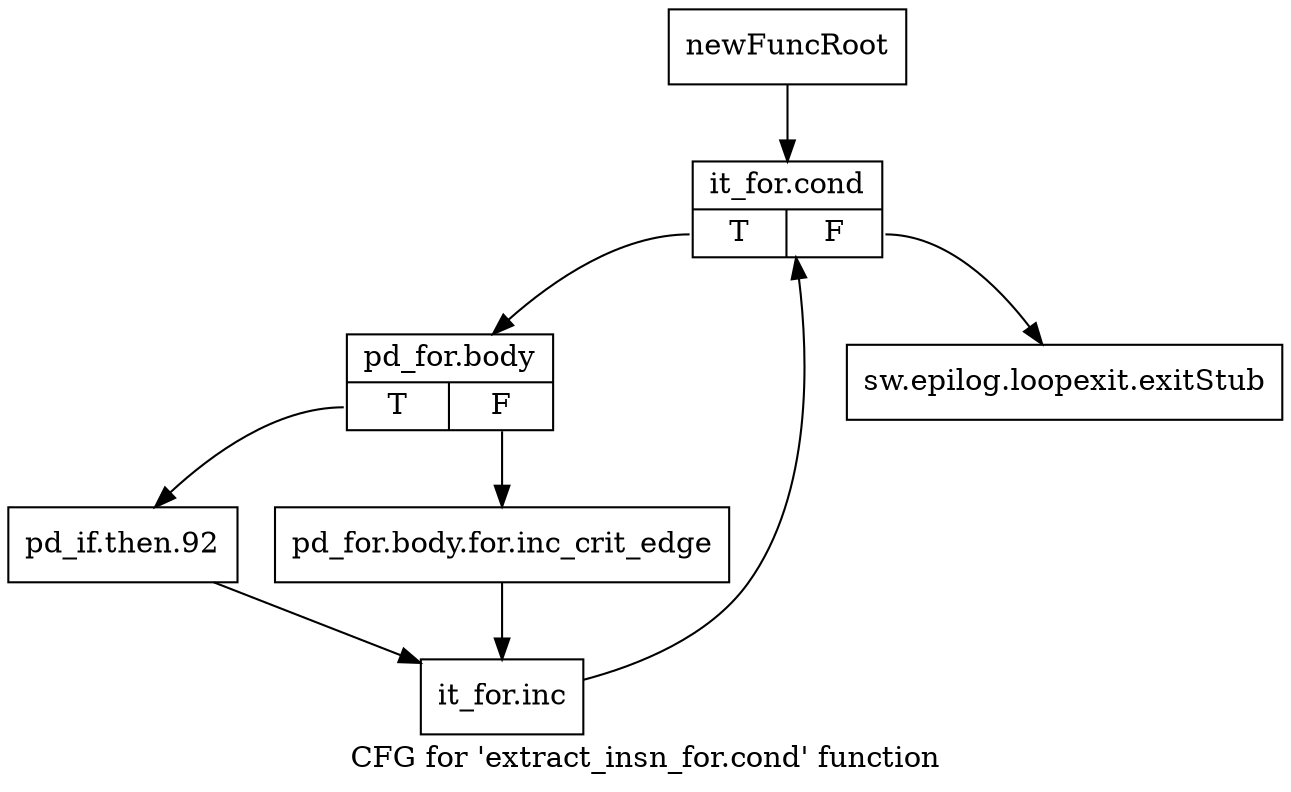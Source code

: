 digraph "CFG for 'extract_insn_for.cond' function" {
	label="CFG for 'extract_insn_for.cond' function";

	Node0xb8295a0 [shape=record,label="{newFuncRoot}"];
	Node0xb8295a0 -> Node0xb829640;
	Node0xb8295f0 [shape=record,label="{sw.epilog.loopexit.exitStub}"];
	Node0xb829640 [shape=record,label="{it_for.cond|{<s0>T|<s1>F}}"];
	Node0xb829640:s0 -> Node0xb829ae0;
	Node0xb829640:s1 -> Node0xb8295f0;
	Node0xb829ae0 [shape=record,label="{pd_for.body|{<s0>T|<s1>F}}"];
	Node0xb829ae0:s0 -> Node0xb829b80;
	Node0xb829ae0:s1 -> Node0xb829b30;
	Node0xb829b30 [shape=record,label="{pd_for.body.for.inc_crit_edge}"];
	Node0xb829b30 -> Node0xb829bd0;
	Node0xb829b80 [shape=record,label="{pd_if.then.92}"];
	Node0xb829b80 -> Node0xb829bd0;
	Node0xb829bd0 [shape=record,label="{it_for.inc}"];
	Node0xb829bd0 -> Node0xb829640;
}
